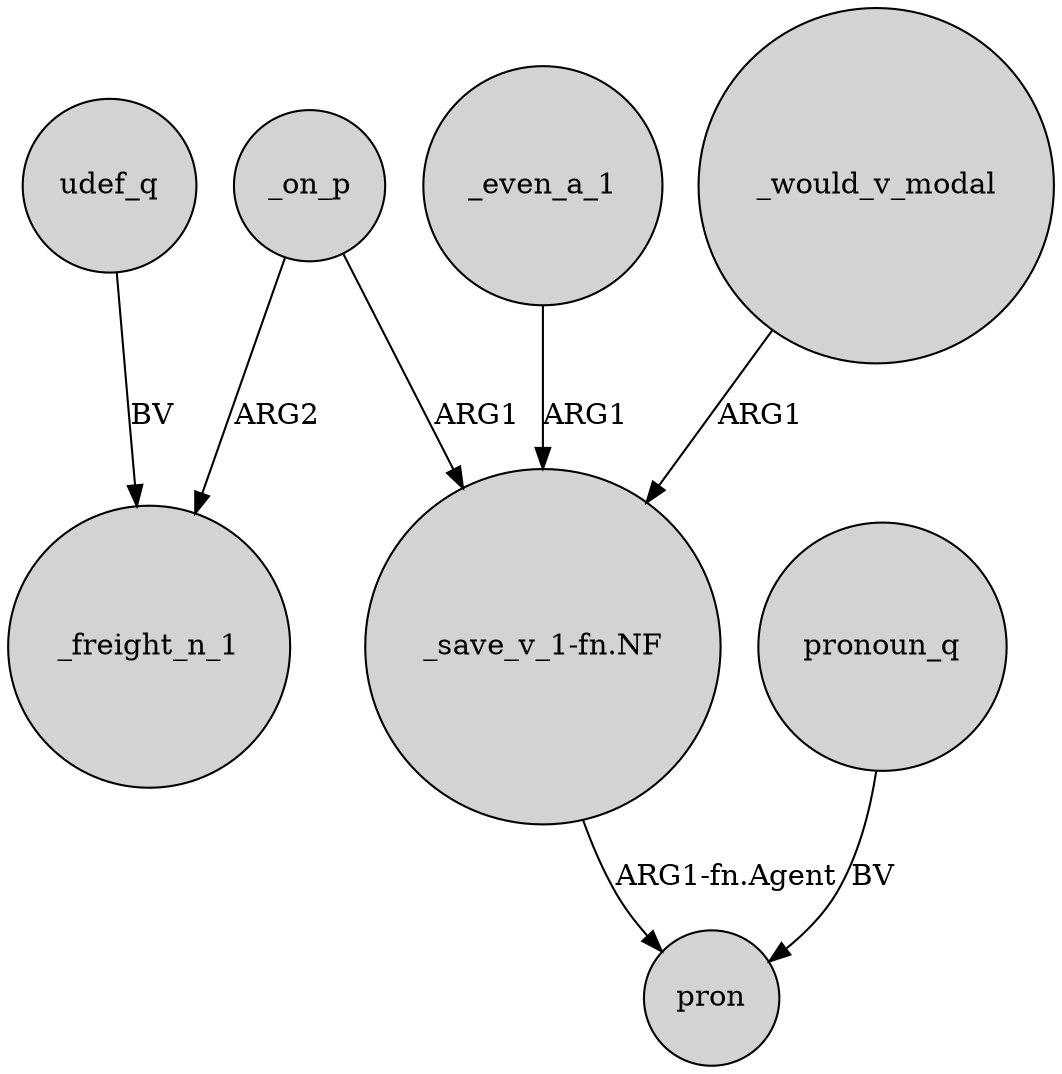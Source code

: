 digraph {
	node [shape=circle style=filled]
	_on_p -> "_save_v_1-fn.NF" [label=ARG1]
	"_save_v_1-fn.NF" -> pron [label="ARG1-fn.Agent"]
	_would_v_modal -> "_save_v_1-fn.NF" [label=ARG1]
	_on_p -> _freight_n_1 [label=ARG2]
	udef_q -> _freight_n_1 [label=BV]
	_even_a_1 -> "_save_v_1-fn.NF" [label=ARG1]
	pronoun_q -> pron [label=BV]
}
